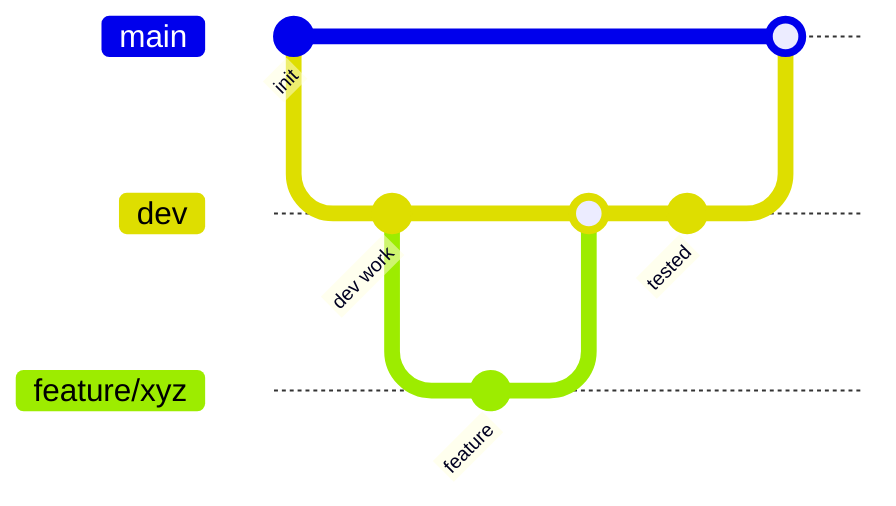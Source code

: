 gitGraph
  commit id: "init"
  branch dev
  commit id: "dev work"
  branch feature/xyz
  commit id: "feature"
  checkout dev
  merge feature/xyz
  commit id: "tested"
  checkout main
  merge dev